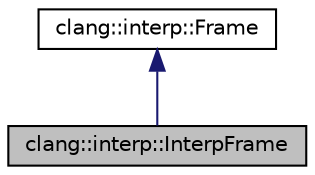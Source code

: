 digraph "clang::interp::InterpFrame"
{
 // LATEX_PDF_SIZE
  bgcolor="transparent";
  edge [fontname="Helvetica",fontsize="10",labelfontname="Helvetica",labelfontsize="10"];
  node [fontname="Helvetica",fontsize="10",shape=record];
  Node1 [label="clang::interp::InterpFrame",height=0.2,width=0.4,color="black", fillcolor="grey75", style="filled", fontcolor="black",tooltip="Frame storing local variables."];
  Node2 -> Node1 [dir="back",color="midnightblue",fontsize="10",style="solid",fontname="Helvetica"];
  Node2 [label="clang::interp::Frame",height=0.2,width=0.4,color="black",URL="$classclang_1_1interp_1_1Frame.html",tooltip="Base class for stack frames, shared between VM and walker."];
}
